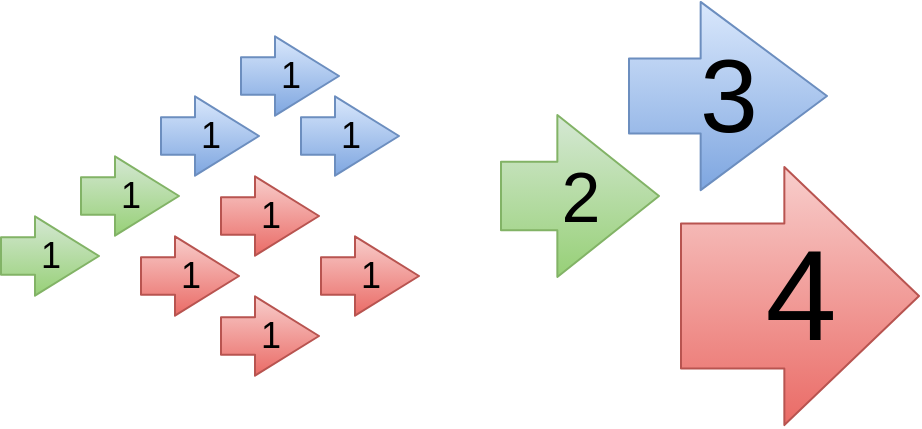 <mxfile version="12.7.4" type="device"><diagram id="tyF9jCb9GWgmYZbY6ZFu" name="Page-1"><mxGraphModel dx="1129" dy="672" grid="1" gridSize="10" guides="1" tooltips="1" connect="1" arrows="1" fold="1" page="1" pageScale="1" pageWidth="827" pageHeight="1169" math="0" shadow="0"><root><mxCell id="0"/><mxCell id="1" parent="0"/><mxCell id="WQV5eiTKgTyHG-Xfj4kk-3" value="1" style="shape=flexArrow;endArrow=classic;html=1;gradientColor=#7ea6e0;fillColor=#dae8fc;strokeColor=#6c8ebf;width=18.667;endSize=10.333;fontSize=18;labelBackgroundColor=none;" edge="1" parent="1"><mxGeometry width="50" height="50" relative="1" as="geometry"><mxPoint x="170" y="120" as="sourcePoint"/><mxPoint x="220" y="120" as="targetPoint"/></mxGeometry></mxCell><mxCell id="WQV5eiTKgTyHG-Xfj4kk-8" value="3" style="shape=flexArrow;endArrow=classic;html=1;gradientColor=#7ea6e0;fillColor=#dae8fc;strokeColor=#6c8ebf;width=37.5;endSize=20.725;endWidth=55.592;labelBackgroundColor=none;fontSize=52;" edge="1" parent="1"><mxGeometry width="50" height="50" relative="1" as="geometry"><mxPoint x="364" y="130" as="sourcePoint"/><mxPoint x="464" y="130" as="targetPoint"/></mxGeometry></mxCell><mxCell id="WQV5eiTKgTyHG-Xfj4kk-10" value="2" style="shape=flexArrow;endArrow=classic;html=1;gradientColor=#97d077;fillColor=#d5e8d4;strokeColor=#82b366;width=34.167;endSize=16.608;endWidth=45.833;fontSize=35;labelBackgroundColor=none;" edge="1" parent="1"><mxGeometry width="50" height="50" relative="1" as="geometry"><mxPoint x="300" y="180" as="sourcePoint"/><mxPoint x="380" y="180" as="targetPoint"/></mxGeometry></mxCell><mxCell id="WQV5eiTKgTyHG-Xfj4kk-11" value="4" style="shape=flexArrow;endArrow=classic;html=1;gradientColor=#ea6b66;fillColor=#f8cecc;strokeColor=#b85450;width=72.5;endSize=22.108;endWidth=55.592;labelBackgroundColor=none;fontSize=64;" edge="1" parent="1"><mxGeometry width="50" height="50" relative="1" as="geometry"><mxPoint x="390" y="230" as="sourcePoint"/><mxPoint x="510" y="230" as="targetPoint"/></mxGeometry></mxCell><mxCell id="WQV5eiTKgTyHG-Xfj4kk-15" value="1" style="shape=flexArrow;endArrow=classic;html=1;gradientColor=#7ea6e0;fillColor=#dae8fc;strokeColor=#6c8ebf;width=18.667;endSize=10.333;fontSize=18;labelBackgroundColor=none;" edge="1" parent="1"><mxGeometry width="50" height="50" relative="1" as="geometry"><mxPoint x="200" y="150" as="sourcePoint"/><mxPoint x="250" y="150" as="targetPoint"/></mxGeometry></mxCell><mxCell id="WQV5eiTKgTyHG-Xfj4kk-16" value="1" style="shape=flexArrow;endArrow=classic;html=1;gradientColor=#7ea6e0;fillColor=#dae8fc;strokeColor=#6c8ebf;width=18.667;endSize=10.333;fontSize=18;labelBackgroundColor=none;" edge="1" parent="1"><mxGeometry width="50" height="50" relative="1" as="geometry"><mxPoint x="130" y="150" as="sourcePoint"/><mxPoint x="180" y="150" as="targetPoint"/></mxGeometry></mxCell><mxCell id="WQV5eiTKgTyHG-Xfj4kk-17" value="1" style="shape=flexArrow;endArrow=classic;html=1;gradientColor=#97d077;fillColor=#d5e8d4;strokeColor=#82b366;width=18.667;endSize=10.333;fontSize=18;labelBackgroundColor=none;" edge="1" parent="1"><mxGeometry width="50" height="50" relative="1" as="geometry"><mxPoint x="90" y="180" as="sourcePoint"/><mxPoint x="140" y="180" as="targetPoint"/></mxGeometry></mxCell><mxCell id="WQV5eiTKgTyHG-Xfj4kk-18" value="1" style="shape=flexArrow;endArrow=classic;html=1;gradientColor=#97d077;fillColor=#d5e8d4;strokeColor=#82b366;width=18.667;endSize=10.333;fontSize=18;labelBackgroundColor=none;" edge="1" parent="1"><mxGeometry width="50" height="50" relative="1" as="geometry"><mxPoint x="50" y="210" as="sourcePoint"/><mxPoint x="100" y="210" as="targetPoint"/></mxGeometry></mxCell><mxCell id="WQV5eiTKgTyHG-Xfj4kk-19" value="1" style="shape=flexArrow;endArrow=classic;html=1;gradientColor=#ea6b66;fillColor=#f8cecc;strokeColor=#b85450;width=18.667;endSize=10.333;fontSize=18;labelBackgroundColor=none;" edge="1" parent="1"><mxGeometry width="50" height="50" relative="1" as="geometry"><mxPoint x="160" y="190" as="sourcePoint"/><mxPoint x="210" y="190" as="targetPoint"/></mxGeometry></mxCell><mxCell id="WQV5eiTKgTyHG-Xfj4kk-20" value="1" style="shape=flexArrow;endArrow=classic;html=1;gradientColor=#ea6b66;fillColor=#f8cecc;strokeColor=#b85450;width=18.667;endSize=10.333;fontSize=18;labelBackgroundColor=none;" edge="1" parent="1"><mxGeometry width="50" height="50" relative="1" as="geometry"><mxPoint x="210" y="220" as="sourcePoint"/><mxPoint x="260" y="220" as="targetPoint"/></mxGeometry></mxCell><mxCell id="WQV5eiTKgTyHG-Xfj4kk-21" value="1" style="shape=flexArrow;endArrow=classic;html=1;gradientColor=#ea6b66;fillColor=#f8cecc;strokeColor=#b85450;width=18.667;endSize=10.333;fontSize=18;labelBackgroundColor=none;" edge="1" parent="1"><mxGeometry width="50" height="50" relative="1" as="geometry"><mxPoint x="160" y="250" as="sourcePoint"/><mxPoint x="210" y="250" as="targetPoint"/></mxGeometry></mxCell><mxCell id="WQV5eiTKgTyHG-Xfj4kk-24" value="1" style="shape=flexArrow;endArrow=classic;html=1;gradientColor=#ea6b66;fillColor=#f8cecc;strokeColor=#b85450;width=18.667;endSize=10.333;fontSize=18;labelBackgroundColor=none;" edge="1" parent="1"><mxGeometry width="50" height="50" relative="1" as="geometry"><mxPoint x="120" y="220" as="sourcePoint"/><mxPoint x="170" y="220" as="targetPoint"/></mxGeometry></mxCell></root></mxGraphModel></diagram></mxfile>